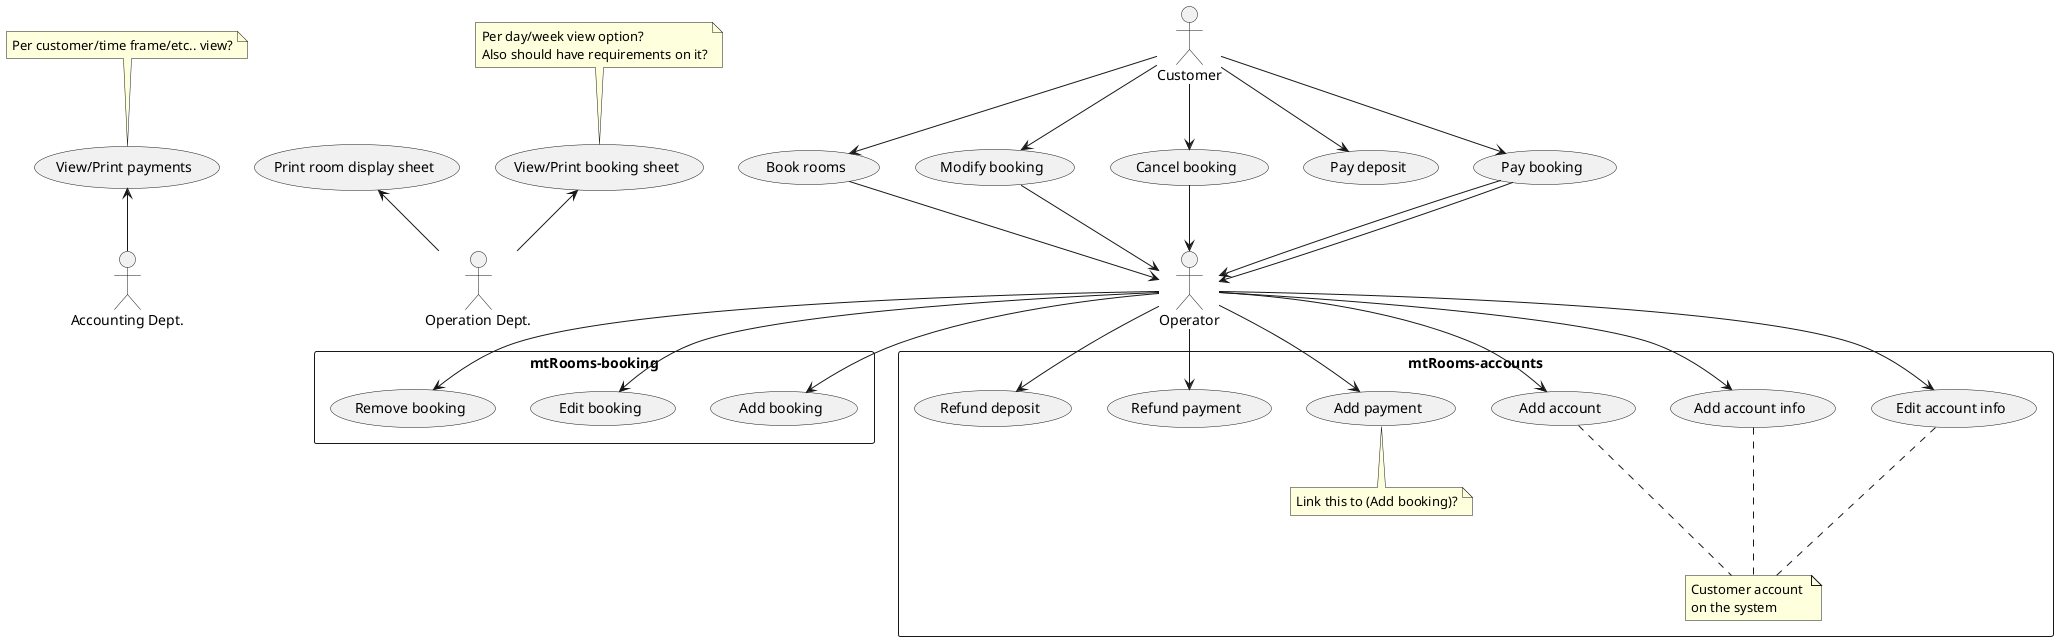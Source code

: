 @startuml

Customer -down-> (Book rooms)
Customer -down-> (Modify booking)
Customer -down-> (Cancel booking)
Customer -down-> (Pay deposit)
Customer -down-> (Pay booking)

(Book rooms) -down-> Operator
(Modify booking) -down-> Operator
(Cancel booking) -down-> Operator
(Pay booking) -down-> Operator
(Pay booking) -down-> Operator

rectangle mtRooms-booking {
    Operator -down-> (Add booking)
    Operator -down-> (Edit booking)
    Operator -down-> (Remove booking)
}

rectangle mtRooms-accounts {
    Operator -down-> (Add account)
    note "Customer account \non the system" as note1
    note1 -up.. (Add account)
    note1 -up.. (Add account info)
    note1 -up.. (Edit account info)
    Operator -down-> (Add account info)
    Operator -down-> (Edit account info)
    Operator -down-> (Add payment)
    note bottom of (Add payment) : Link this to (Add booking)?
    Operator -down-> (Refund payment)
    Operator -down-> (Refund deposit)
}

:Operation Dept.: as Ops
:Accounting Dept.: as Accounting

Ops -up-> (View/Print booking sheet)
Ops -up-> (Print room display sheet)
note top of (View/Print booking sheet) : Per day/week view option?\nAlso should have requirements on it?

Accounting -up-> (View/Print payments)
note top of (View/Print payments) : Per customer/time frame/etc.. view?

@enduml
